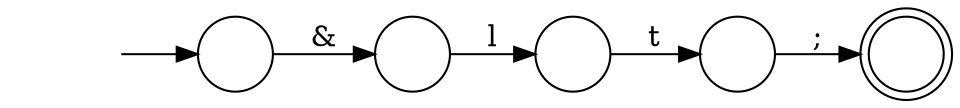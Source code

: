 digraph Automaton {
  rankdir = LR;
  0 [shape=circle,label=""];
  0 -> 3 [label="t"]
  1 [shape=circle,label=""];
  initial [shape=plaintext,label=""];
  initial -> 1
  1 -> 4 [label="&"]
  2 [shape=doublecircle,label=""];
  3 [shape=circle,label=""];
  3 -> 2 [label=";"]
  4 [shape=circle,label=""];
  4 -> 0 [label="l"]
}
